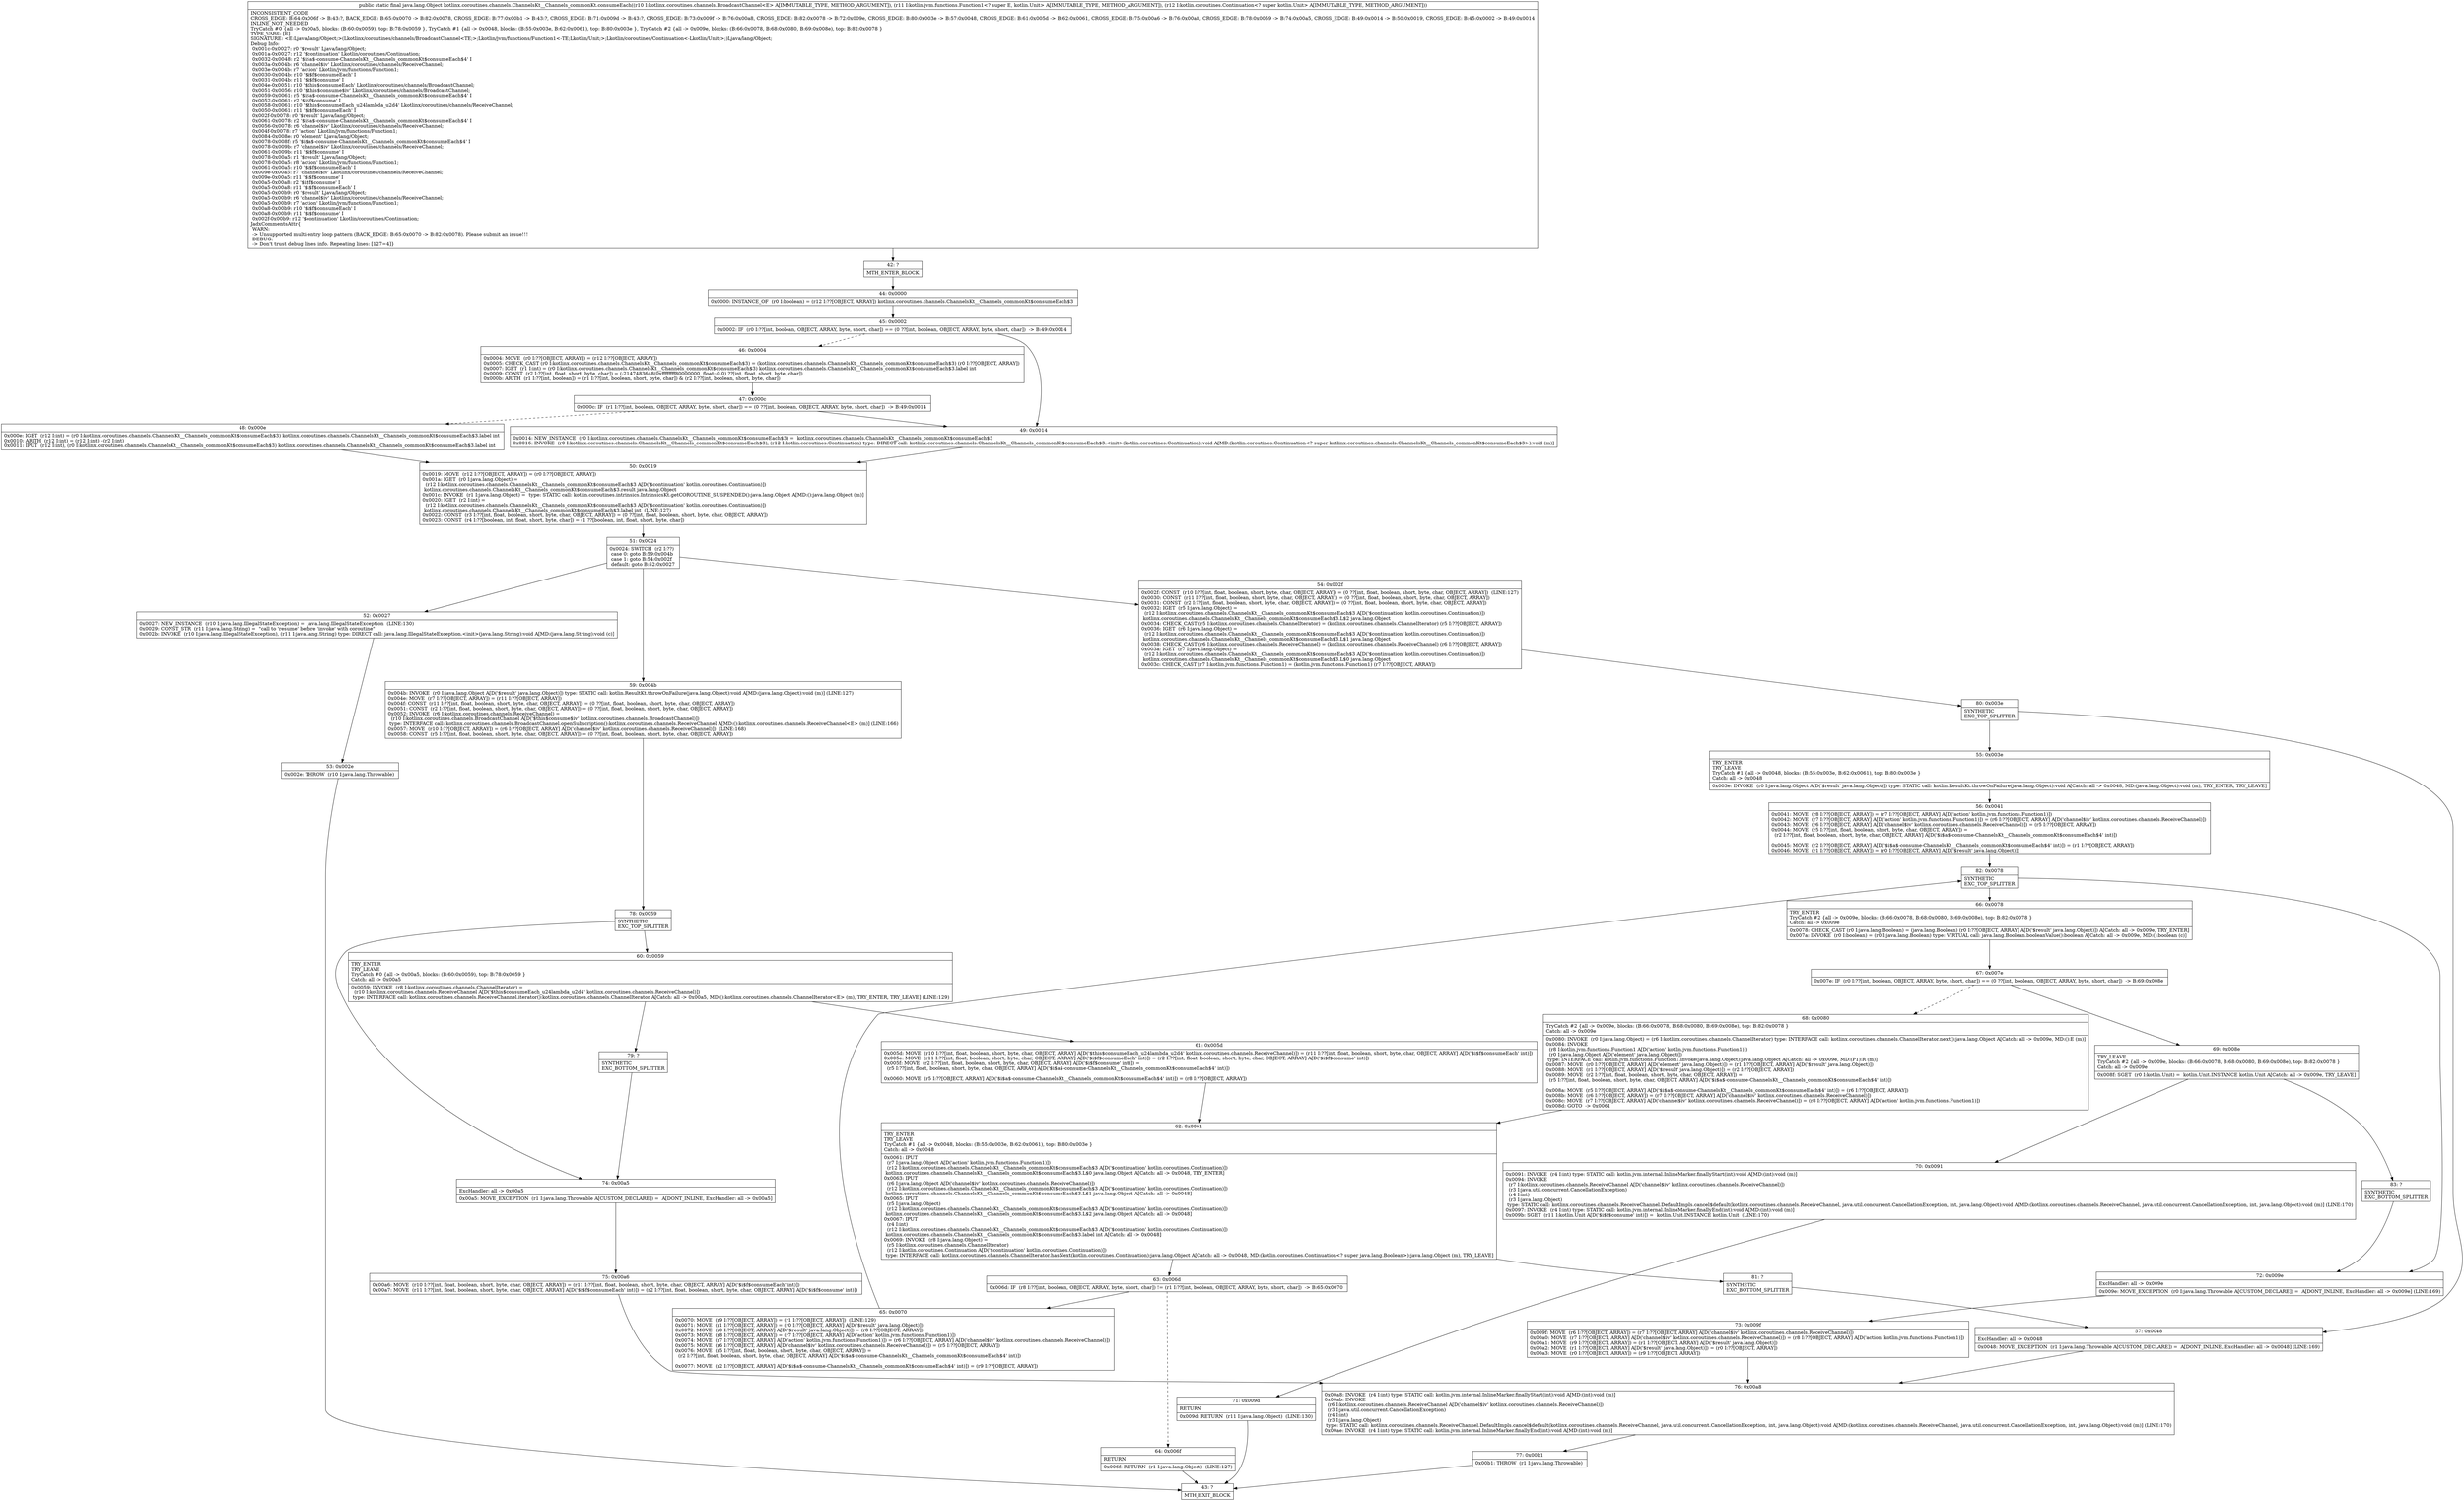 digraph "CFG forkotlinx.coroutines.channels.ChannelsKt__Channels_commonKt.consumeEach(Lkotlinx\/coroutines\/channels\/BroadcastChannel;Lkotlin\/jvm\/functions\/Function1;Lkotlin\/coroutines\/Continuation;)Ljava\/lang\/Object;" {
Node_42 [shape=record,label="{42\:\ ?|MTH_ENTER_BLOCK\l}"];
Node_44 [shape=record,label="{44\:\ 0x0000|0x0000: INSTANCE_OF  (r0 I:boolean) = (r12 I:??[OBJECT, ARRAY]) kotlinx.coroutines.channels.ChannelsKt__Channels_commonKt$consumeEach$3 \l}"];
Node_45 [shape=record,label="{45\:\ 0x0002|0x0002: IF  (r0 I:??[int, boolean, OBJECT, ARRAY, byte, short, char]) == (0 ??[int, boolean, OBJECT, ARRAY, byte, short, char])  \-\> B:49:0x0014 \l}"];
Node_46 [shape=record,label="{46\:\ 0x0004|0x0004: MOVE  (r0 I:??[OBJECT, ARRAY]) = (r12 I:??[OBJECT, ARRAY]) \l0x0005: CHECK_CAST (r0 I:kotlinx.coroutines.channels.ChannelsKt__Channels_commonKt$consumeEach$3) = (kotlinx.coroutines.channels.ChannelsKt__Channels_commonKt$consumeEach$3) (r0 I:??[OBJECT, ARRAY]) \l0x0007: IGET  (r1 I:int) = (r0 I:kotlinx.coroutines.channels.ChannelsKt__Channels_commonKt$consumeEach$3) kotlinx.coroutines.channels.ChannelsKt__Channels_commonKt$consumeEach$3.label int \l0x0009: CONST  (r2 I:??[int, float, short, byte, char]) = (\-2147483648(0xffffffff80000000, float:\-0.0) ??[int, float, short, byte, char]) \l0x000b: ARITH  (r1 I:??[int, boolean]) = (r1 I:??[int, boolean, short, byte, char]) & (r2 I:??[int, boolean, short, byte, char]) \l}"];
Node_47 [shape=record,label="{47\:\ 0x000c|0x000c: IF  (r1 I:??[int, boolean, OBJECT, ARRAY, byte, short, char]) == (0 ??[int, boolean, OBJECT, ARRAY, byte, short, char])  \-\> B:49:0x0014 \l}"];
Node_48 [shape=record,label="{48\:\ 0x000e|0x000e: IGET  (r12 I:int) = (r0 I:kotlinx.coroutines.channels.ChannelsKt__Channels_commonKt$consumeEach$3) kotlinx.coroutines.channels.ChannelsKt__Channels_commonKt$consumeEach$3.label int \l0x0010: ARITH  (r12 I:int) = (r12 I:int) \- (r2 I:int) \l0x0011: IPUT  (r12 I:int), (r0 I:kotlinx.coroutines.channels.ChannelsKt__Channels_commonKt$consumeEach$3) kotlinx.coroutines.channels.ChannelsKt__Channels_commonKt$consumeEach$3.label int \l}"];
Node_50 [shape=record,label="{50\:\ 0x0019|0x0019: MOVE  (r12 I:??[OBJECT, ARRAY]) = (r0 I:??[OBJECT, ARRAY]) \l0x001a: IGET  (r0 I:java.lang.Object) = \l  (r12 I:kotlinx.coroutines.channels.ChannelsKt__Channels_commonKt$consumeEach$3 A[D('$continuation' kotlin.coroutines.Continuation)])\l kotlinx.coroutines.channels.ChannelsKt__Channels_commonKt$consumeEach$3.result java.lang.Object \l0x001c: INVOKE  (r1 I:java.lang.Object) =  type: STATIC call: kotlin.coroutines.intrinsics.IntrinsicsKt.getCOROUTINE_SUSPENDED():java.lang.Object A[MD:():java.lang.Object (m)]\l0x0020: IGET  (r2 I:int) = \l  (r12 I:kotlinx.coroutines.channels.ChannelsKt__Channels_commonKt$consumeEach$3 A[D('$continuation' kotlin.coroutines.Continuation)])\l kotlinx.coroutines.channels.ChannelsKt__Channels_commonKt$consumeEach$3.label int  (LINE:127)\l0x0022: CONST  (r3 I:??[int, float, boolean, short, byte, char, OBJECT, ARRAY]) = (0 ??[int, float, boolean, short, byte, char, OBJECT, ARRAY]) \l0x0023: CONST  (r4 I:??[boolean, int, float, short, byte, char]) = (1 ??[boolean, int, float, short, byte, char]) \l}"];
Node_51 [shape=record,label="{51\:\ 0x0024|0x0024: SWITCH  (r2 I:??)\l case 0: goto B:59:0x004b\l case 1: goto B:54:0x002f\l default: goto B:52:0x0027 \l}"];
Node_52 [shape=record,label="{52\:\ 0x0027|0x0027: NEW_INSTANCE  (r10 I:java.lang.IllegalStateException) =  java.lang.IllegalStateException  (LINE:130)\l0x0029: CONST_STR  (r11 I:java.lang.String) =  \"call to 'resume' before 'invoke' with coroutine\" \l0x002b: INVOKE  (r10 I:java.lang.IllegalStateException), (r11 I:java.lang.String) type: DIRECT call: java.lang.IllegalStateException.\<init\>(java.lang.String):void A[MD:(java.lang.String):void (c)]\l}"];
Node_53 [shape=record,label="{53\:\ 0x002e|0x002e: THROW  (r10 I:java.lang.Throwable) \l}"];
Node_43 [shape=record,label="{43\:\ ?|MTH_EXIT_BLOCK\l}"];
Node_54 [shape=record,label="{54\:\ 0x002f|0x002f: CONST  (r10 I:??[int, float, boolean, short, byte, char, OBJECT, ARRAY]) = (0 ??[int, float, boolean, short, byte, char, OBJECT, ARRAY])  (LINE:127)\l0x0030: CONST  (r11 I:??[int, float, boolean, short, byte, char, OBJECT, ARRAY]) = (0 ??[int, float, boolean, short, byte, char, OBJECT, ARRAY]) \l0x0031: CONST  (r2 I:??[int, float, boolean, short, byte, char, OBJECT, ARRAY]) = (0 ??[int, float, boolean, short, byte, char, OBJECT, ARRAY]) \l0x0032: IGET  (r5 I:java.lang.Object) = \l  (r12 I:kotlinx.coroutines.channels.ChannelsKt__Channels_commonKt$consumeEach$3 A[D('$continuation' kotlin.coroutines.Continuation)])\l kotlinx.coroutines.channels.ChannelsKt__Channels_commonKt$consumeEach$3.L$2 java.lang.Object \l0x0034: CHECK_CAST (r5 I:kotlinx.coroutines.channels.ChannelIterator) = (kotlinx.coroutines.channels.ChannelIterator) (r5 I:??[OBJECT, ARRAY]) \l0x0036: IGET  (r6 I:java.lang.Object) = \l  (r12 I:kotlinx.coroutines.channels.ChannelsKt__Channels_commonKt$consumeEach$3 A[D('$continuation' kotlin.coroutines.Continuation)])\l kotlinx.coroutines.channels.ChannelsKt__Channels_commonKt$consumeEach$3.L$1 java.lang.Object \l0x0038: CHECK_CAST (r6 I:kotlinx.coroutines.channels.ReceiveChannel) = (kotlinx.coroutines.channels.ReceiveChannel) (r6 I:??[OBJECT, ARRAY]) \l0x003a: IGET  (r7 I:java.lang.Object) = \l  (r12 I:kotlinx.coroutines.channels.ChannelsKt__Channels_commonKt$consumeEach$3 A[D('$continuation' kotlin.coroutines.Continuation)])\l kotlinx.coroutines.channels.ChannelsKt__Channels_commonKt$consumeEach$3.L$0 java.lang.Object \l0x003c: CHECK_CAST (r7 I:kotlin.jvm.functions.Function1) = (kotlin.jvm.functions.Function1) (r7 I:??[OBJECT, ARRAY]) \l}"];
Node_80 [shape=record,label="{80\:\ 0x003e|SYNTHETIC\lEXC_TOP_SPLITTER\l}"];
Node_55 [shape=record,label="{55\:\ 0x003e|TRY_ENTER\lTRY_LEAVE\lTryCatch #1 \{all \-\> 0x0048, blocks: (B:55:0x003e, B:62:0x0061), top: B:80:0x003e \}\lCatch: all \-\> 0x0048\l|0x003e: INVOKE  (r0 I:java.lang.Object A[D('$result' java.lang.Object)]) type: STATIC call: kotlin.ResultKt.throwOnFailure(java.lang.Object):void A[Catch: all \-\> 0x0048, MD:(java.lang.Object):void (m), TRY_ENTER, TRY_LEAVE]\l}"];
Node_56 [shape=record,label="{56\:\ 0x0041|0x0041: MOVE  (r8 I:??[OBJECT, ARRAY]) = (r7 I:??[OBJECT, ARRAY] A[D('action' kotlin.jvm.functions.Function1)]) \l0x0042: MOVE  (r7 I:??[OBJECT, ARRAY] A[D('action' kotlin.jvm.functions.Function1)]) = (r6 I:??[OBJECT, ARRAY] A[D('channel$iv' kotlinx.coroutines.channels.ReceiveChannel)]) \l0x0043: MOVE  (r6 I:??[OBJECT, ARRAY] A[D('channel$iv' kotlinx.coroutines.channels.ReceiveChannel)]) = (r5 I:??[OBJECT, ARRAY]) \l0x0044: MOVE  (r5 I:??[int, float, boolean, short, byte, char, OBJECT, ARRAY]) = \l  (r2 I:??[int, float, boolean, short, byte, char, OBJECT, ARRAY] A[D('$i$a$\-consume\-ChannelsKt__Channels_commonKt$consumeEach$4' int)])\l \l0x0045: MOVE  (r2 I:??[OBJECT, ARRAY] A[D('$i$a$\-consume\-ChannelsKt__Channels_commonKt$consumeEach$4' int)]) = (r1 I:??[OBJECT, ARRAY]) \l0x0046: MOVE  (r1 I:??[OBJECT, ARRAY]) = (r0 I:??[OBJECT, ARRAY] A[D('$result' java.lang.Object)]) \l}"];
Node_82 [shape=record,label="{82\:\ 0x0078|SYNTHETIC\lEXC_TOP_SPLITTER\l}"];
Node_66 [shape=record,label="{66\:\ 0x0078|TRY_ENTER\lTryCatch #2 \{all \-\> 0x009e, blocks: (B:66:0x0078, B:68:0x0080, B:69:0x008e), top: B:82:0x0078 \}\lCatch: all \-\> 0x009e\l|0x0078: CHECK_CAST (r0 I:java.lang.Boolean) = (java.lang.Boolean) (r0 I:??[OBJECT, ARRAY] A[D('$result' java.lang.Object)]) A[Catch: all \-\> 0x009e, TRY_ENTER]\l0x007a: INVOKE  (r0 I:boolean) = (r0 I:java.lang.Boolean) type: VIRTUAL call: java.lang.Boolean.booleanValue():boolean A[Catch: all \-\> 0x009e, MD:():boolean (c)]\l}"];
Node_67 [shape=record,label="{67\:\ 0x007e|0x007e: IF  (r0 I:??[int, boolean, OBJECT, ARRAY, byte, short, char]) == (0 ??[int, boolean, OBJECT, ARRAY, byte, short, char])  \-\> B:69:0x008e \l}"];
Node_68 [shape=record,label="{68\:\ 0x0080|TryCatch #2 \{all \-\> 0x009e, blocks: (B:66:0x0078, B:68:0x0080, B:69:0x008e), top: B:82:0x0078 \}\lCatch: all \-\> 0x009e\l|0x0080: INVOKE  (r0 I:java.lang.Object) = (r6 I:kotlinx.coroutines.channels.ChannelIterator) type: INTERFACE call: kotlinx.coroutines.channels.ChannelIterator.next():java.lang.Object A[Catch: all \-\> 0x009e, MD:():E (m)]\l0x0084: INVOKE  \l  (r8 I:kotlin.jvm.functions.Function1 A[D('action' kotlin.jvm.functions.Function1)])\l  (r0 I:java.lang.Object A[D('element' java.lang.Object)])\l type: INTERFACE call: kotlin.jvm.functions.Function1.invoke(java.lang.Object):java.lang.Object A[Catch: all \-\> 0x009e, MD:(P1):R (m)]\l0x0087: MOVE  (r0 I:??[OBJECT, ARRAY] A[D('element' java.lang.Object)]) = (r1 I:??[OBJECT, ARRAY] A[D('$result' java.lang.Object)]) \l0x0088: MOVE  (r1 I:??[OBJECT, ARRAY] A[D('$result' java.lang.Object)]) = (r2 I:??[OBJECT, ARRAY]) \l0x0089: MOVE  (r2 I:??[int, float, boolean, short, byte, char, OBJECT, ARRAY]) = \l  (r5 I:??[int, float, boolean, short, byte, char, OBJECT, ARRAY] A[D('$i$a$\-consume\-ChannelsKt__Channels_commonKt$consumeEach$4' int)])\l \l0x008a: MOVE  (r5 I:??[OBJECT, ARRAY] A[D('$i$a$\-consume\-ChannelsKt__Channels_commonKt$consumeEach$4' int)]) = (r6 I:??[OBJECT, ARRAY]) \l0x008b: MOVE  (r6 I:??[OBJECT, ARRAY]) = (r7 I:??[OBJECT, ARRAY] A[D('channel$iv' kotlinx.coroutines.channels.ReceiveChannel)]) \l0x008c: MOVE  (r7 I:??[OBJECT, ARRAY] A[D('channel$iv' kotlinx.coroutines.channels.ReceiveChannel)]) = (r8 I:??[OBJECT, ARRAY] A[D('action' kotlin.jvm.functions.Function1)]) \l0x008d: GOTO  \-\> 0x0061 \l}"];
Node_62 [shape=record,label="{62\:\ 0x0061|TRY_ENTER\lTRY_LEAVE\lTryCatch #1 \{all \-\> 0x0048, blocks: (B:55:0x003e, B:62:0x0061), top: B:80:0x003e \}\lCatch: all \-\> 0x0048\l|0x0061: IPUT  \l  (r7 I:java.lang.Object A[D('action' kotlin.jvm.functions.Function1)])\l  (r12 I:kotlinx.coroutines.channels.ChannelsKt__Channels_commonKt$consumeEach$3 A[D('$continuation' kotlin.coroutines.Continuation)])\l kotlinx.coroutines.channels.ChannelsKt__Channels_commonKt$consumeEach$3.L$0 java.lang.Object A[Catch: all \-\> 0x0048, TRY_ENTER]\l0x0063: IPUT  \l  (r6 I:java.lang.Object A[D('channel$iv' kotlinx.coroutines.channels.ReceiveChannel)])\l  (r12 I:kotlinx.coroutines.channels.ChannelsKt__Channels_commonKt$consumeEach$3 A[D('$continuation' kotlin.coroutines.Continuation)])\l kotlinx.coroutines.channels.ChannelsKt__Channels_commonKt$consumeEach$3.L$1 java.lang.Object A[Catch: all \-\> 0x0048]\l0x0065: IPUT  \l  (r5 I:java.lang.Object)\l  (r12 I:kotlinx.coroutines.channels.ChannelsKt__Channels_commonKt$consumeEach$3 A[D('$continuation' kotlin.coroutines.Continuation)])\l kotlinx.coroutines.channels.ChannelsKt__Channels_commonKt$consumeEach$3.L$2 java.lang.Object A[Catch: all \-\> 0x0048]\l0x0067: IPUT  \l  (r4 I:int)\l  (r12 I:kotlinx.coroutines.channels.ChannelsKt__Channels_commonKt$consumeEach$3 A[D('$continuation' kotlin.coroutines.Continuation)])\l kotlinx.coroutines.channels.ChannelsKt__Channels_commonKt$consumeEach$3.label int A[Catch: all \-\> 0x0048]\l0x0069: INVOKE  (r8 I:java.lang.Object) = \l  (r5 I:kotlinx.coroutines.channels.ChannelIterator)\l  (r12 I:kotlin.coroutines.Continuation A[D('$continuation' kotlin.coroutines.Continuation)])\l type: INTERFACE call: kotlinx.coroutines.channels.ChannelIterator.hasNext(kotlin.coroutines.Continuation):java.lang.Object A[Catch: all \-\> 0x0048, MD:(kotlin.coroutines.Continuation\<? super java.lang.Boolean\>):java.lang.Object (m), TRY_LEAVE]\l}"];
Node_63 [shape=record,label="{63\:\ 0x006d|0x006d: IF  (r8 I:??[int, boolean, OBJECT, ARRAY, byte, short, char]) != (r1 I:??[int, boolean, OBJECT, ARRAY, byte, short, char])  \-\> B:65:0x0070 \l}"];
Node_64 [shape=record,label="{64\:\ 0x006f|RETURN\l|0x006f: RETURN  (r1 I:java.lang.Object)  (LINE:127)\l}"];
Node_65 [shape=record,label="{65\:\ 0x0070|0x0070: MOVE  (r9 I:??[OBJECT, ARRAY]) = (r1 I:??[OBJECT, ARRAY])  (LINE:129)\l0x0071: MOVE  (r1 I:??[OBJECT, ARRAY]) = (r0 I:??[OBJECT, ARRAY] A[D('$result' java.lang.Object)]) \l0x0072: MOVE  (r0 I:??[OBJECT, ARRAY] A[D('$result' java.lang.Object)]) = (r8 I:??[OBJECT, ARRAY]) \l0x0073: MOVE  (r8 I:??[OBJECT, ARRAY]) = (r7 I:??[OBJECT, ARRAY] A[D('action' kotlin.jvm.functions.Function1)]) \l0x0074: MOVE  (r7 I:??[OBJECT, ARRAY] A[D('action' kotlin.jvm.functions.Function1)]) = (r6 I:??[OBJECT, ARRAY] A[D('channel$iv' kotlinx.coroutines.channels.ReceiveChannel)]) \l0x0075: MOVE  (r6 I:??[OBJECT, ARRAY] A[D('channel$iv' kotlinx.coroutines.channels.ReceiveChannel)]) = (r5 I:??[OBJECT, ARRAY]) \l0x0076: MOVE  (r5 I:??[int, float, boolean, short, byte, char, OBJECT, ARRAY]) = \l  (r2 I:??[int, float, boolean, short, byte, char, OBJECT, ARRAY] A[D('$i$a$\-consume\-ChannelsKt__Channels_commonKt$consumeEach$4' int)])\l \l0x0077: MOVE  (r2 I:??[OBJECT, ARRAY] A[D('$i$a$\-consume\-ChannelsKt__Channels_commonKt$consumeEach$4' int)]) = (r9 I:??[OBJECT, ARRAY]) \l}"];
Node_81 [shape=record,label="{81\:\ ?|SYNTHETIC\lEXC_BOTTOM_SPLITTER\l}"];
Node_69 [shape=record,label="{69\:\ 0x008e|TRY_LEAVE\lTryCatch #2 \{all \-\> 0x009e, blocks: (B:66:0x0078, B:68:0x0080, B:69:0x008e), top: B:82:0x0078 \}\lCatch: all \-\> 0x009e\l|0x008f: SGET  (r0 I:kotlin.Unit) =  kotlin.Unit.INSTANCE kotlin.Unit A[Catch: all \-\> 0x009e, TRY_LEAVE]\l}"];
Node_70 [shape=record,label="{70\:\ 0x0091|0x0091: INVOKE  (r4 I:int) type: STATIC call: kotlin.jvm.internal.InlineMarker.finallyStart(int):void A[MD:(int):void (m)]\l0x0094: INVOKE  \l  (r7 I:kotlinx.coroutines.channels.ReceiveChannel A[D('channel$iv' kotlinx.coroutines.channels.ReceiveChannel)])\l  (r3 I:java.util.concurrent.CancellationException)\l  (r4 I:int)\l  (r3 I:java.lang.Object)\l type: STATIC call: kotlinx.coroutines.channels.ReceiveChannel.DefaultImpls.cancel$default(kotlinx.coroutines.channels.ReceiveChannel, java.util.concurrent.CancellationException, int, java.lang.Object):void A[MD:(kotlinx.coroutines.channels.ReceiveChannel, java.util.concurrent.CancellationException, int, java.lang.Object):void (m)] (LINE:170)\l0x0097: INVOKE  (r4 I:int) type: STATIC call: kotlin.jvm.internal.InlineMarker.finallyEnd(int):void A[MD:(int):void (m)]\l0x009b: SGET  (r11 I:kotlin.Unit A[D('$i$f$consume' int)]) =  kotlin.Unit.INSTANCE kotlin.Unit  (LINE:170)\l}"];
Node_71 [shape=record,label="{71\:\ 0x009d|RETURN\l|0x009d: RETURN  (r11 I:java.lang.Object)  (LINE:130)\l}"];
Node_83 [shape=record,label="{83\:\ ?|SYNTHETIC\lEXC_BOTTOM_SPLITTER\l}"];
Node_72 [shape=record,label="{72\:\ 0x009e|ExcHandler: all \-\> 0x009e\l|0x009e: MOVE_EXCEPTION  (r0 I:java.lang.Throwable A[CUSTOM_DECLARE]) =  A[DONT_INLINE, ExcHandler: all \-\> 0x009e] (LINE:169)\l}"];
Node_73 [shape=record,label="{73\:\ 0x009f|0x009f: MOVE  (r6 I:??[OBJECT, ARRAY]) = (r7 I:??[OBJECT, ARRAY] A[D('channel$iv' kotlinx.coroutines.channels.ReceiveChannel)]) \l0x00a0: MOVE  (r7 I:??[OBJECT, ARRAY] A[D('channel$iv' kotlinx.coroutines.channels.ReceiveChannel)]) = (r8 I:??[OBJECT, ARRAY] A[D('action' kotlin.jvm.functions.Function1)]) \l0x00a1: MOVE  (r9 I:??[OBJECT, ARRAY]) = (r1 I:??[OBJECT, ARRAY] A[D('$result' java.lang.Object)]) \l0x00a2: MOVE  (r1 I:??[OBJECT, ARRAY] A[D('$result' java.lang.Object)]) = (r0 I:??[OBJECT, ARRAY]) \l0x00a3: MOVE  (r0 I:??[OBJECT, ARRAY]) = (r9 I:??[OBJECT, ARRAY]) \l}"];
Node_76 [shape=record,label="{76\:\ 0x00a8|0x00a8: INVOKE  (r4 I:int) type: STATIC call: kotlin.jvm.internal.InlineMarker.finallyStart(int):void A[MD:(int):void (m)]\l0x00ab: INVOKE  \l  (r6 I:kotlinx.coroutines.channels.ReceiveChannel A[D('channel$iv' kotlinx.coroutines.channels.ReceiveChannel)])\l  (r3 I:java.util.concurrent.CancellationException)\l  (r4 I:int)\l  (r3 I:java.lang.Object)\l type: STATIC call: kotlinx.coroutines.channels.ReceiveChannel.DefaultImpls.cancel$default(kotlinx.coroutines.channels.ReceiveChannel, java.util.concurrent.CancellationException, int, java.lang.Object):void A[MD:(kotlinx.coroutines.channels.ReceiveChannel, java.util.concurrent.CancellationException, int, java.lang.Object):void (m)] (LINE:170)\l0x00ae: INVOKE  (r4 I:int) type: STATIC call: kotlin.jvm.internal.InlineMarker.finallyEnd(int):void A[MD:(int):void (m)]\l}"];
Node_77 [shape=record,label="{77\:\ 0x00b1|0x00b1: THROW  (r1 I:java.lang.Throwable) \l}"];
Node_57 [shape=record,label="{57\:\ 0x0048|ExcHandler: all \-\> 0x0048\l|0x0048: MOVE_EXCEPTION  (r1 I:java.lang.Throwable A[CUSTOM_DECLARE]) =  A[DONT_INLINE, ExcHandler: all \-\> 0x0048] (LINE:169)\l}"];
Node_59 [shape=record,label="{59\:\ 0x004b|0x004b: INVOKE  (r0 I:java.lang.Object A[D('$result' java.lang.Object)]) type: STATIC call: kotlin.ResultKt.throwOnFailure(java.lang.Object):void A[MD:(java.lang.Object):void (m)] (LINE:127)\l0x004e: MOVE  (r7 I:??[OBJECT, ARRAY]) = (r11 I:??[OBJECT, ARRAY]) \l0x004f: CONST  (r11 I:??[int, float, boolean, short, byte, char, OBJECT, ARRAY]) = (0 ??[int, float, boolean, short, byte, char, OBJECT, ARRAY]) \l0x0051: CONST  (r2 I:??[int, float, boolean, short, byte, char, OBJECT, ARRAY]) = (0 ??[int, float, boolean, short, byte, char, OBJECT, ARRAY]) \l0x0052: INVOKE  (r6 I:kotlinx.coroutines.channels.ReceiveChannel) = \l  (r10 I:kotlinx.coroutines.channels.BroadcastChannel A[D('$this$consume$iv' kotlinx.coroutines.channels.BroadcastChannel)])\l type: INTERFACE call: kotlinx.coroutines.channels.BroadcastChannel.openSubscription():kotlinx.coroutines.channels.ReceiveChannel A[MD:():kotlinx.coroutines.channels.ReceiveChannel\<E\> (m)] (LINE:166)\l0x0057: MOVE  (r10 I:??[OBJECT, ARRAY]) = (r6 I:??[OBJECT, ARRAY] A[D('channel$iv' kotlinx.coroutines.channels.ReceiveChannel)])  (LINE:168)\l0x0058: CONST  (r5 I:??[int, float, boolean, short, byte, char, OBJECT, ARRAY]) = (0 ??[int, float, boolean, short, byte, char, OBJECT, ARRAY]) \l}"];
Node_78 [shape=record,label="{78\:\ 0x0059|SYNTHETIC\lEXC_TOP_SPLITTER\l}"];
Node_60 [shape=record,label="{60\:\ 0x0059|TRY_ENTER\lTRY_LEAVE\lTryCatch #0 \{all \-\> 0x00a5, blocks: (B:60:0x0059), top: B:78:0x0059 \}\lCatch: all \-\> 0x00a5\l|0x0059: INVOKE  (r8 I:kotlinx.coroutines.channels.ChannelIterator) = \l  (r10 I:kotlinx.coroutines.channels.ReceiveChannel A[D('$this$consumeEach_u24lambda_u2d4' kotlinx.coroutines.channels.ReceiveChannel)])\l type: INTERFACE call: kotlinx.coroutines.channels.ReceiveChannel.iterator():kotlinx.coroutines.channels.ChannelIterator A[Catch: all \-\> 0x00a5, MD:():kotlinx.coroutines.channels.ChannelIterator\<E\> (m), TRY_ENTER, TRY_LEAVE] (LINE:129)\l}"];
Node_61 [shape=record,label="{61\:\ 0x005d|0x005d: MOVE  (r10 I:??[int, float, boolean, short, byte, char, OBJECT, ARRAY] A[D('$this$consumeEach_u24lambda_u2d4' kotlinx.coroutines.channels.ReceiveChannel)]) = (r11 I:??[int, float, boolean, short, byte, char, OBJECT, ARRAY] A[D('$i$f$consumeEach' int)]) \l0x005e: MOVE  (r11 I:??[int, float, boolean, short, byte, char, OBJECT, ARRAY] A[D('$i$f$consumeEach' int)]) = (r2 I:??[int, float, boolean, short, byte, char, OBJECT, ARRAY] A[D('$i$f$consume' int)]) \l0x005f: MOVE  (r2 I:??[int, float, boolean, short, byte, char, OBJECT, ARRAY] A[D('$i$f$consume' int)]) = \l  (r5 I:??[int, float, boolean, short, byte, char, OBJECT, ARRAY] A[D('$i$a$\-consume\-ChannelsKt__Channels_commonKt$consumeEach$4' int)])\l \l0x0060: MOVE  (r5 I:??[OBJECT, ARRAY] A[D('$i$a$\-consume\-ChannelsKt__Channels_commonKt$consumeEach$4' int)]) = (r8 I:??[OBJECT, ARRAY]) \l}"];
Node_79 [shape=record,label="{79\:\ ?|SYNTHETIC\lEXC_BOTTOM_SPLITTER\l}"];
Node_74 [shape=record,label="{74\:\ 0x00a5|ExcHandler: all \-\> 0x00a5\l|0x00a5: MOVE_EXCEPTION  (r1 I:java.lang.Throwable A[CUSTOM_DECLARE]) =  A[DONT_INLINE, ExcHandler: all \-\> 0x00a5]\l}"];
Node_75 [shape=record,label="{75\:\ 0x00a6|0x00a6: MOVE  (r10 I:??[int, float, boolean, short, byte, char, OBJECT, ARRAY]) = (r11 I:??[int, float, boolean, short, byte, char, OBJECT, ARRAY] A[D('$i$f$consumeEach' int)]) \l0x00a7: MOVE  (r11 I:??[int, float, boolean, short, byte, char, OBJECT, ARRAY] A[D('$i$f$consumeEach' int)]) = (r2 I:??[int, float, boolean, short, byte, char, OBJECT, ARRAY] A[D('$i$f$consume' int)]) \l}"];
Node_49 [shape=record,label="{49\:\ 0x0014|0x0014: NEW_INSTANCE  (r0 I:kotlinx.coroutines.channels.ChannelsKt__Channels_commonKt$consumeEach$3) =  kotlinx.coroutines.channels.ChannelsKt__Channels_commonKt$consumeEach$3 \l0x0016: INVOKE  (r0 I:kotlinx.coroutines.channels.ChannelsKt__Channels_commonKt$consumeEach$3), (r12 I:kotlin.coroutines.Continuation) type: DIRECT call: kotlinx.coroutines.channels.ChannelsKt__Channels_commonKt$consumeEach$3.\<init\>(kotlin.coroutines.Continuation):void A[MD:(kotlin.coroutines.Continuation\<? super kotlinx.coroutines.channels.ChannelsKt__Channels_commonKt$consumeEach$3\>):void (m)]\l}"];
MethodNode[shape=record,label="{public static final java.lang.Object kotlinx.coroutines.channels.ChannelsKt__Channels_commonKt.consumeEach((r10 I:kotlinx.coroutines.channels.BroadcastChannel\<E\> A[IMMUTABLE_TYPE, METHOD_ARGUMENT]), (r11 I:kotlin.jvm.functions.Function1\<? super E, kotlin.Unit\> A[IMMUTABLE_TYPE, METHOD_ARGUMENT]), (r12 I:kotlin.coroutines.Continuation\<? super kotlin.Unit\> A[IMMUTABLE_TYPE, METHOD_ARGUMENT]))  | INCONSISTENT_CODE\lCROSS_EDGE: B:64:0x006f \-\> B:43:?, BACK_EDGE: B:65:0x0070 \-\> B:82:0x0078, CROSS_EDGE: B:77:0x00b1 \-\> B:43:?, CROSS_EDGE: B:71:0x009d \-\> B:43:?, CROSS_EDGE: B:73:0x009f \-\> B:76:0x00a8, CROSS_EDGE: B:82:0x0078 \-\> B:72:0x009e, CROSS_EDGE: B:80:0x003e \-\> B:57:0x0048, CROSS_EDGE: B:61:0x005d \-\> B:62:0x0061, CROSS_EDGE: B:75:0x00a6 \-\> B:76:0x00a8, CROSS_EDGE: B:78:0x0059 \-\> B:74:0x00a5, CROSS_EDGE: B:49:0x0014 \-\> B:50:0x0019, CROSS_EDGE: B:45:0x0002 \-\> B:49:0x0014\lINLINE_NOT_NEEDED\lTryCatch #0 \{all \-\> 0x00a5, blocks: (B:60:0x0059), top: B:78:0x0059 \}, TryCatch #1 \{all \-\> 0x0048, blocks: (B:55:0x003e, B:62:0x0061), top: B:80:0x003e \}, TryCatch #2 \{all \-\> 0x009e, blocks: (B:66:0x0078, B:68:0x0080, B:69:0x008e), top: B:82:0x0078 \}\lTYPE_VARS: [E]\lSIGNATURE: \<E:Ljava\/lang\/Object;\>(Lkotlinx\/coroutines\/channels\/BroadcastChannel\<TE;\>;Lkotlin\/jvm\/functions\/Function1\<\-TE;Lkotlin\/Unit;\>;Lkotlin\/coroutines\/Continuation\<\-Lkotlin\/Unit;\>;)Ljava\/lang\/Object;\lDebug Info:\l  0x001c\-0x0027: r0 '$result' Ljava\/lang\/Object;\l  0x001a\-0x0027: r12 '$continuation' Lkotlin\/coroutines\/Continuation;\l  0x0032\-0x0048: r2 '$i$a$\-consume\-ChannelsKt__Channels_commonKt$consumeEach$4' I\l  0x003a\-0x004b: r6 'channel$iv' Lkotlinx\/coroutines\/channels\/ReceiveChannel;\l  0x003e\-0x004b: r7 'action' Lkotlin\/jvm\/functions\/Function1;\l  0x0030\-0x004b: r10 '$i$f$consumeEach' I\l  0x0031\-0x004b: r11 '$i$f$consume' I\l  0x004e\-0x0051: r10 '$this$consumeEach' Lkotlinx\/coroutines\/channels\/BroadcastChannel;\l  0x0051\-0x0056: r10 '$this$consume$iv' Lkotlinx\/coroutines\/channels\/BroadcastChannel;\l  0x0059\-0x0061: r5 '$i$a$\-consume\-ChannelsKt__Channels_commonKt$consumeEach$4' I\l  0x0052\-0x0061: r2 '$i$f$consume' I\l  0x0058\-0x0061: r10 '$this$consumeEach_u24lambda_u2d4' Lkotlinx\/coroutines\/channels\/ReceiveChannel;\l  0x0050\-0x0061: r11 '$i$f$consumeEach' I\l  0x002f\-0x0078: r0 '$result' Ljava\/lang\/Object;\l  0x0061\-0x0078: r2 '$i$a$\-consume\-ChannelsKt__Channels_commonKt$consumeEach$4' I\l  0x0056\-0x0078: r6 'channel$iv' Lkotlinx\/coroutines\/channels\/ReceiveChannel;\l  0x004f\-0x0078: r7 'action' Lkotlin\/jvm\/functions\/Function1;\l  0x0084\-0x008e: r0 'element' Ljava\/lang\/Object;\l  0x0078\-0x008f: r5 '$i$a$\-consume\-ChannelsKt__Channels_commonKt$consumeEach$4' I\l  0x0078\-0x009b: r7 'channel$iv' Lkotlinx\/coroutines\/channels\/ReceiveChannel;\l  0x0061\-0x009b: r11 '$i$f$consume' I\l  0x0078\-0x00a5: r1 '$result' Ljava\/lang\/Object;\l  0x0078\-0x00a5: r8 'action' Lkotlin\/jvm\/functions\/Function1;\l  0x0061\-0x00a5: r10 '$i$f$consumeEach' I\l  0x009e\-0x00a5: r7 'channel$iv' Lkotlinx\/coroutines\/channels\/ReceiveChannel;\l  0x009e\-0x00a5: r11 '$i$f$consume' I\l  0x00a5\-0x00a8: r2 '$i$f$consume' I\l  0x00a5\-0x00a8: r11 '$i$f$consumeEach' I\l  0x00a5\-0x00b9: r0 '$result' Ljava\/lang\/Object;\l  0x00a5\-0x00b9: r6 'channel$iv' Lkotlinx\/coroutines\/channels\/ReceiveChannel;\l  0x00a5\-0x00b9: r7 'action' Lkotlin\/jvm\/functions\/Function1;\l  0x00a8\-0x00b9: r10 '$i$f$consumeEach' I\l  0x00a8\-0x00b9: r11 '$i$f$consume' I\l  0x002f\-0x00b9: r12 '$continuation' Lkotlin\/coroutines\/Continuation;\lJadxCommentsAttr\{\l WARN: \l \-\> Unsupported multi\-entry loop pattern (BACK_EDGE: B:65:0x0070 \-\> B:82:0x0078). Please submit an issue!!!\l DEBUG: \l \-\> Don't trust debug lines info. Repeating lines: [127=4]\}\l}"];
MethodNode -> Node_42;Node_42 -> Node_44;
Node_44 -> Node_45;
Node_45 -> Node_46[style=dashed];
Node_45 -> Node_49;
Node_46 -> Node_47;
Node_47 -> Node_48[style=dashed];
Node_47 -> Node_49;
Node_48 -> Node_50;
Node_50 -> Node_51;
Node_51 -> Node_52;
Node_51 -> Node_54;
Node_51 -> Node_59;
Node_52 -> Node_53;
Node_53 -> Node_43;
Node_54 -> Node_80;
Node_80 -> Node_55;
Node_80 -> Node_57;
Node_55 -> Node_56;
Node_56 -> Node_82;
Node_82 -> Node_66;
Node_82 -> Node_72;
Node_66 -> Node_67;
Node_67 -> Node_68[style=dashed];
Node_67 -> Node_69;
Node_68 -> Node_62;
Node_62 -> Node_63;
Node_62 -> Node_81;
Node_63 -> Node_64[style=dashed];
Node_63 -> Node_65;
Node_64 -> Node_43;
Node_65 -> Node_82;
Node_81 -> Node_57;
Node_69 -> Node_70;
Node_69 -> Node_83;
Node_70 -> Node_71;
Node_71 -> Node_43;
Node_83 -> Node_72;
Node_72 -> Node_73;
Node_73 -> Node_76;
Node_76 -> Node_77;
Node_77 -> Node_43;
Node_57 -> Node_76;
Node_59 -> Node_78;
Node_78 -> Node_60;
Node_78 -> Node_74;
Node_60 -> Node_61;
Node_60 -> Node_79;
Node_61 -> Node_62;
Node_79 -> Node_74;
Node_74 -> Node_75;
Node_75 -> Node_76;
Node_49 -> Node_50;
}

